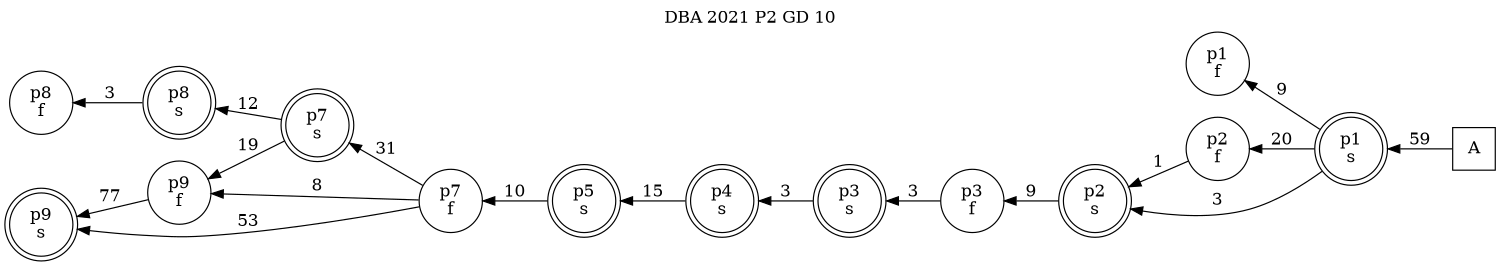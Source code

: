 digraph DBA_2021_P2_GD_10_GOOD {
labelloc="tl"
label= " DBA 2021 P2 GD 10 "
rankdir="RL";
graph [ size=" 10 , 10 !"]

"A" [shape="square" label="A"]
"p1_s" [shape="doublecircle" label="p1
s"]
"p1_f" [shape="circle" label="p1
f"]
"p2_f" [shape="circle" label="p2
f"]
"p2_s" [shape="doublecircle" label="p2
s"]
"p3_f" [shape="circle" label="p3
f"]
"p3_s" [shape="doublecircle" label="p3
s"]
"p4_s" [shape="doublecircle" label="p4
s"]
"p5_s" [shape="doublecircle" label="p5
s"]
"p7_f" [shape="circle" label="p7
f"]
"p7_s" [shape="doublecircle" label="p7
s"]
"p9_f" [shape="circle" label="p9
f"]
"p9_s" [shape="doublecircle" label="p9
s"]
"p8_s" [shape="doublecircle" label="p8
s"]
"p8_f" [shape="circle" label="p8
f"]
"A" -> "p1_s" [ label=59]
"p1_s" -> "p1_f" [ label=9]
"p1_s" -> "p2_f" [ label=20]
"p1_s" -> "p2_s" [ label=3]
"p2_f" -> "p2_s" [ label=1]
"p2_s" -> "p3_f" [ label=9]
"p3_f" -> "p3_s" [ label=3]
"p3_s" -> "p4_s" [ label=3]
"p4_s" -> "p5_s" [ label=15]
"p5_s" -> "p7_f" [ label=10]
"p7_f" -> "p7_s" [ label=31]
"p7_f" -> "p9_f" [ label=8]
"p7_f" -> "p9_s" [ label=53]
"p7_s" -> "p9_f" [ label=19]
"p7_s" -> "p8_s" [ label=12]
"p9_f" -> "p9_s" [ label=77]
"p8_s" -> "p8_f" [ label=3]
}
